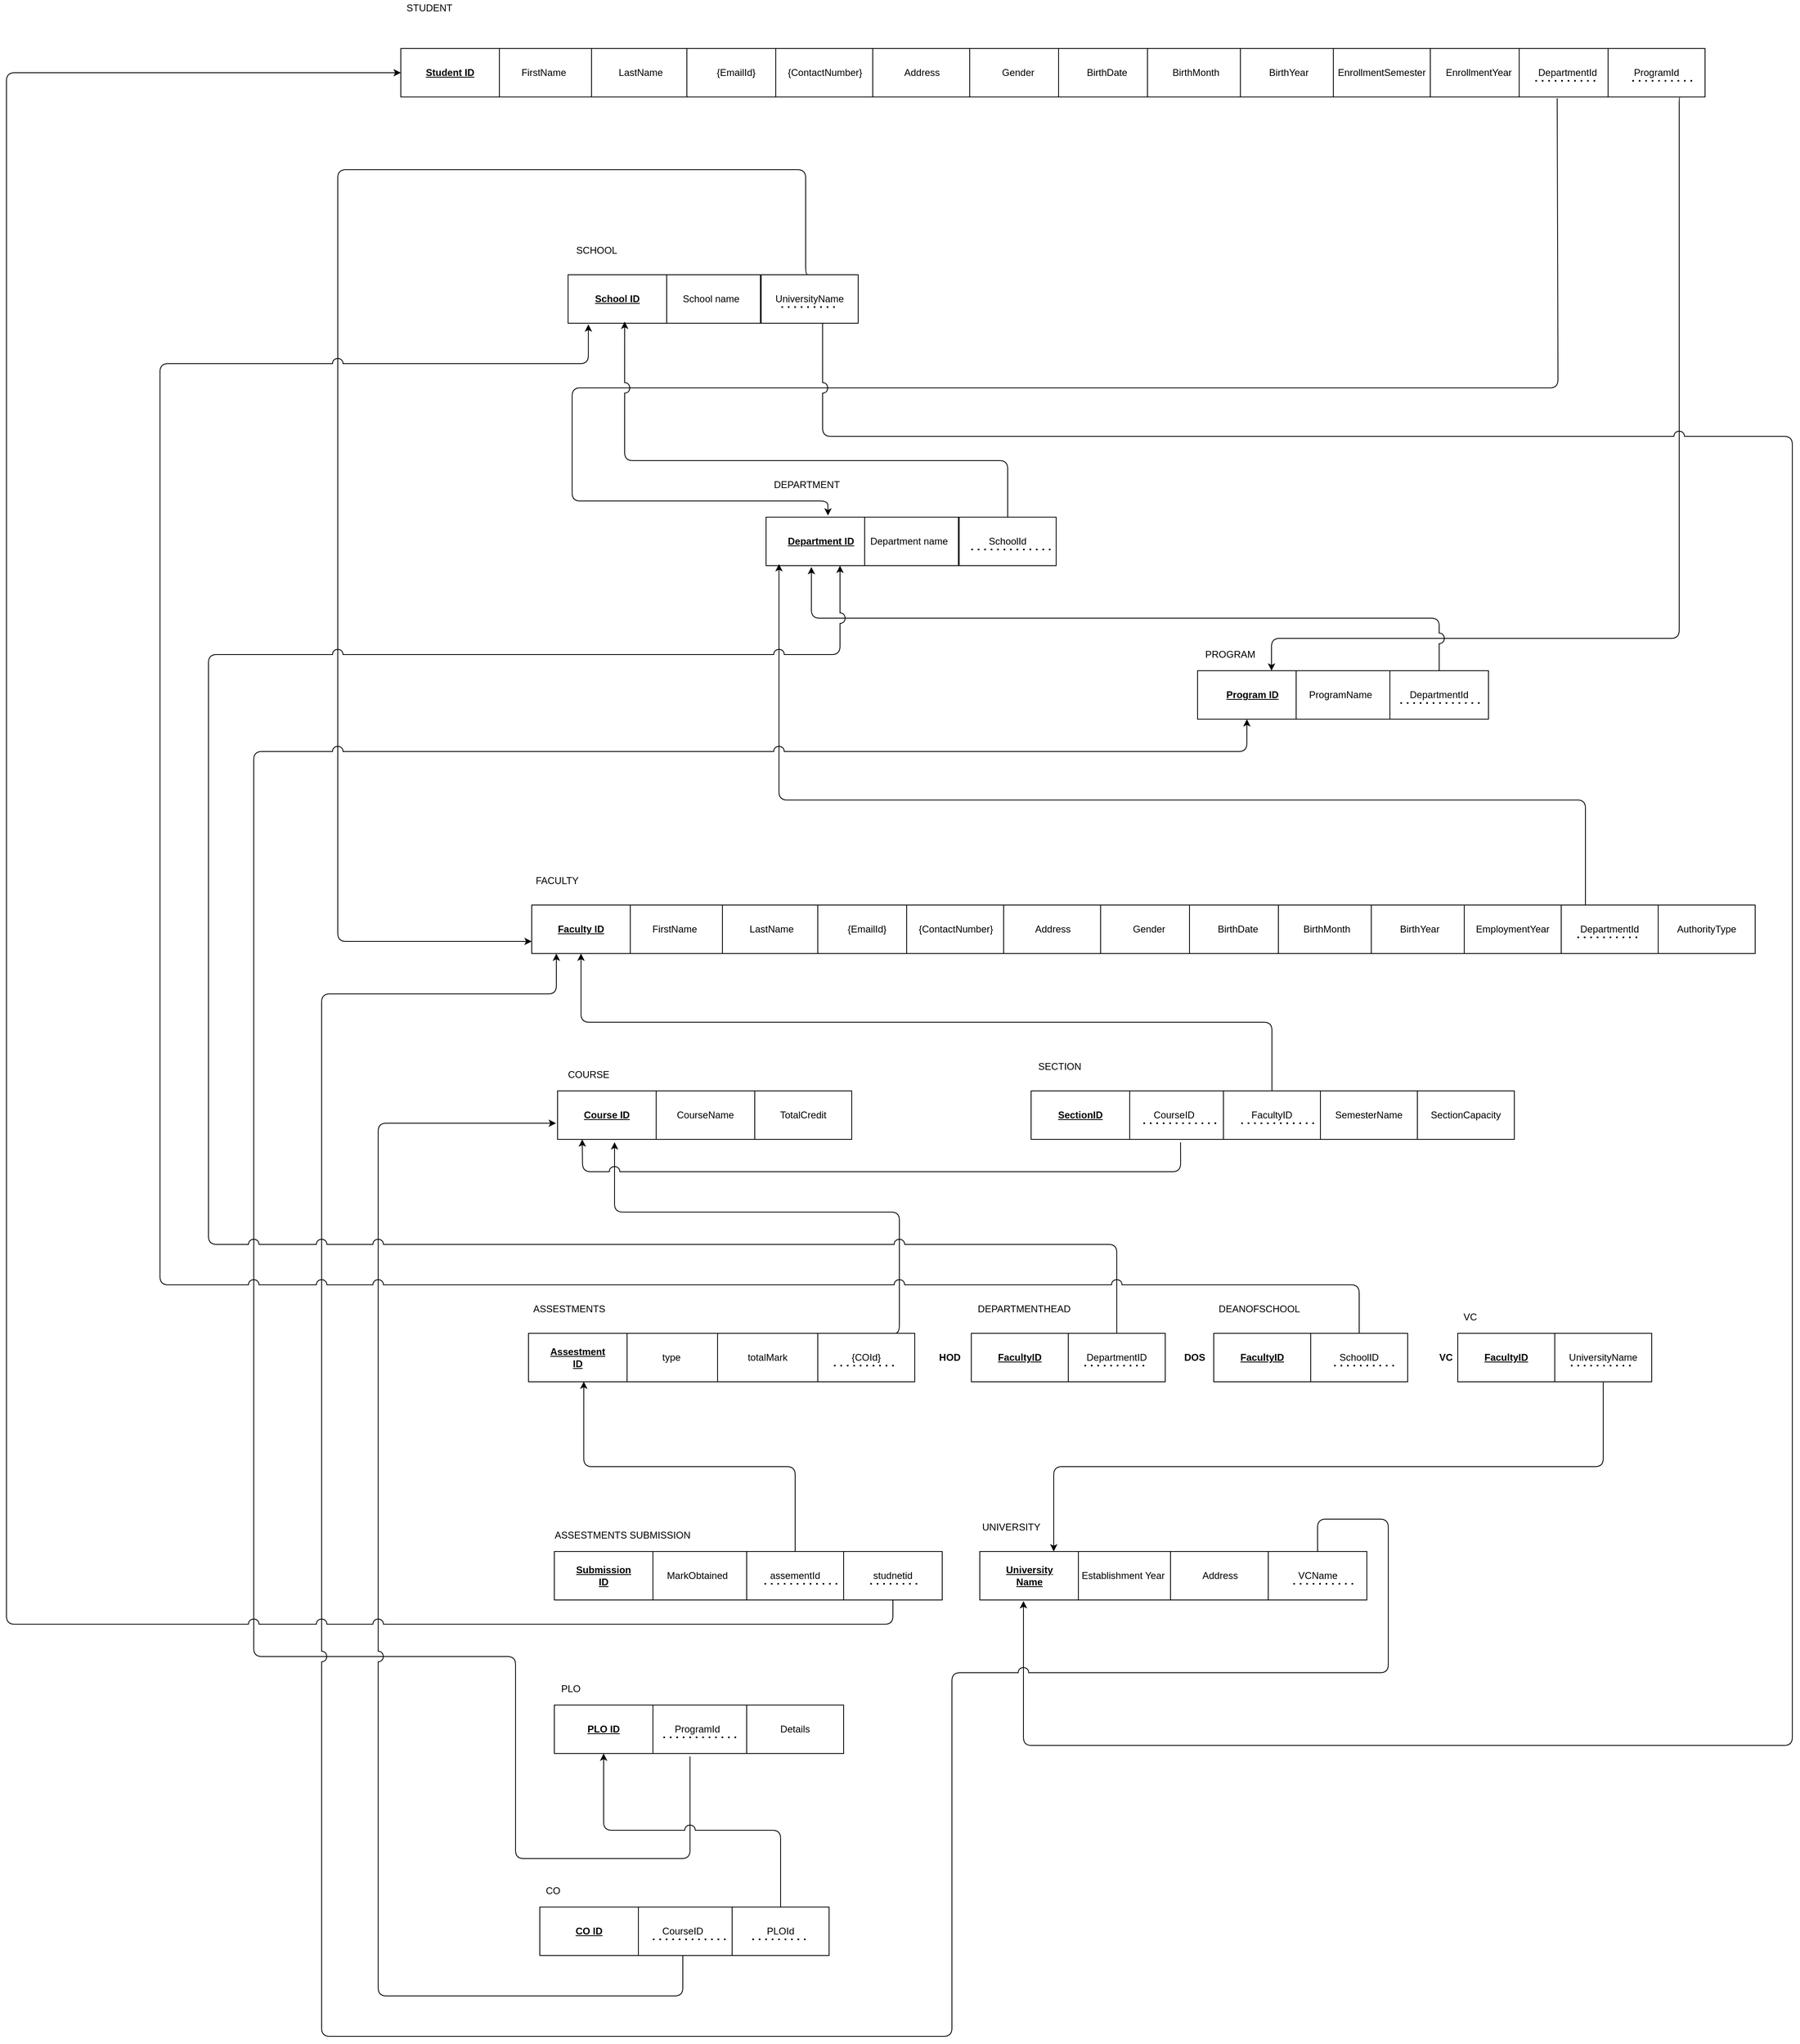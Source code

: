 <mxfile version="14.5.1" type="device"><diagram id="TLqkHAQ5XNs-BFpnqTvc" name="Page-1"><mxGraphModel dx="2881" dy="1231" grid="1" gridSize="10" guides="1" tooltips="1" connect="1" arrows="1" fold="1" page="1" pageScale="1" pageWidth="850" pageHeight="1100" math="0" shadow="0"><root><mxCell id="0"/><mxCell id="1" parent="0"/><mxCell id="iAF2rdNjsyLF4VbZeckE-56" value="" style="edgeStyle=orthogonalEdgeStyle;rounded=1;orthogonalLoop=1;jettySize=auto;html=1;" parent="1" edge="1"><mxGeometry relative="1" as="geometry"><mxPoint x="350" y="560" as="sourcePoint"/></mxGeometry></mxCell><mxCell id="iAF2rdNjsyLF4VbZeckE-72" value="STUDENT" style="text;html=1;align=center;verticalAlign=middle;resizable=0;points=[];autosize=1;strokeColor=none;" parent="1" vertex="1"><mxGeometry x="-82" y="290" width="70" height="20" as="geometry"/></mxCell><mxCell id="iAF2rdNjsyLF4VbZeckE-84" value="FirstName" style="rounded=0;whiteSpace=wrap;html=1;" parent="1" vertex="1"><mxGeometry x="34" y="350" width="122" height="60" as="geometry"/></mxCell><mxCell id="iAF2rdNjsyLF4VbZeckE-85" value="" style="rounded=0;whiteSpace=wrap;html=1;" parent="1" vertex="1"><mxGeometry x="-82" y="350" width="122" height="60" as="geometry"/></mxCell><mxCell id="iAF2rdNjsyLF4VbZeckE-86" value="LastName" style="rounded=0;whiteSpace=wrap;html=1;" parent="1" vertex="1"><mxGeometry x="154" y="350" width="122" height="60" as="geometry"/></mxCell><mxCell id="iAF2rdNjsyLF4VbZeckE-87" value="&lt;b&gt;&lt;u&gt;Student ID&lt;/u&gt;&lt;/b&gt;" style="text;html=1;strokeColor=none;fillColor=none;align=center;verticalAlign=middle;whiteSpace=wrap;rounded=0;" parent="1" vertex="1"><mxGeometry x="-56" y="370" width="70" height="20" as="geometry"/></mxCell><mxCell id="iAF2rdNjsyLF4VbZeckE-88" value="{EmailId}" style="whiteSpace=wrap;html=1;" parent="1" vertex="1"><mxGeometry x="272" y="350" width="122" height="60" as="geometry"/></mxCell><mxCell id="iAF2rdNjsyLF4VbZeckE-89" value="{ContactNumber}" style="whiteSpace=wrap;html=1;" parent="1" vertex="1"><mxGeometry x="382" y="350" width="122" height="60" as="geometry"/></mxCell><mxCell id="iAF2rdNjsyLF4VbZeckE-90" value="Address" style="whiteSpace=wrap;html=1;" parent="1" vertex="1"><mxGeometry x="502" y="350" width="122" height="60" as="geometry"/></mxCell><mxCell id="iAF2rdNjsyLF4VbZeckE-91" value="Gender" style="whiteSpace=wrap;html=1;" parent="1" vertex="1"><mxGeometry x="622" y="350" width="120" height="60" as="geometry"/></mxCell><mxCell id="iAF2rdNjsyLF4VbZeckE-92" value="BirthDate" style="whiteSpace=wrap;html=1;" parent="1" vertex="1"><mxGeometry x="732" y="350" width="120" height="60" as="geometry"/></mxCell><mxCell id="iAF2rdNjsyLF4VbZeckE-93" value="BirthMonth" style="whiteSpace=wrap;html=1;" parent="1" vertex="1"><mxGeometry x="842" y="350" width="120" height="60" as="geometry"/></mxCell><mxCell id="iAF2rdNjsyLF4VbZeckE-94" value="BirthYear" style="whiteSpace=wrap;html=1;" parent="1" vertex="1"><mxGeometry x="957" y="350" width="120" height="60" as="geometry"/></mxCell><mxCell id="iAF2rdNjsyLF4VbZeckE-95" value="EnrollmentSemester" style="whiteSpace=wrap;html=1;" parent="1" vertex="1"><mxGeometry x="1072" y="350" width="120" height="60" as="geometry"/></mxCell><mxCell id="iAF2rdNjsyLF4VbZeckE-96" value="" style="edgeStyle=orthogonalEdgeStyle;rounded=1;orthogonalLoop=1;jettySize=auto;html=1;" parent="1" source="iAF2rdNjsyLF4VbZeckE-97" edge="1"><mxGeometry relative="1" as="geometry"><mxPoint x="1532.0" y="380" as="targetPoint"/></mxGeometry></mxCell><mxCell id="iAF2rdNjsyLF4VbZeckE-97" value="EnrollmentYear" style="whiteSpace=wrap;html=1;" parent="1" vertex="1"><mxGeometry x="1192" y="350" width="120" height="60" as="geometry"/></mxCell><mxCell id="iAF2rdNjsyLF4VbZeckE-131" style="edgeStyle=orthogonalEdgeStyle;rounded=1;orthogonalLoop=1;jettySize=auto;html=1;entryX=0.628;entryY=-0.033;entryDx=0;entryDy=0;entryPerimeter=0;exitX=0.392;exitY=1.027;exitDx=0;exitDy=0;exitPerimeter=0;jumpStyle=arc;jumpSize=13;" parent="1" source="iAF2rdNjsyLF4VbZeckE-98" target="iAF2rdNjsyLF4VbZeckE-112" edge="1"><mxGeometry relative="1" as="geometry"><Array as="points"><mxPoint x="1350" y="412"/><mxPoint x="1350" y="770"/><mxPoint x="130" y="770"/><mxPoint x="130" y="910"/><mxPoint x="447" y="910"/></Array><mxPoint x="1350" y="460" as="sourcePoint"/></mxGeometry></mxCell><mxCell id="iAF2rdNjsyLF4VbZeckE-98" value="DepartmentId" style="whiteSpace=wrap;html=1;" parent="1" vertex="1"><mxGeometry x="1302" y="350" width="120" height="60" as="geometry"/></mxCell><mxCell id="iAF2rdNjsyLF4VbZeckE-99" value="" style="endArrow=none;dashed=1;html=1;dashPattern=1 3;strokeWidth=2;" parent="1" edge="1"><mxGeometry width="50" height="50" relative="1" as="geometry"><mxPoint x="1322" y="390" as="sourcePoint"/><mxPoint x="1402" y="390" as="targetPoint"/><Array as="points"><mxPoint x="1392" y="390"/></Array></mxGeometry></mxCell><mxCell id="iAF2rdNjsyLF4VbZeckE-132" style="edgeStyle=orthogonalEdgeStyle;rounded=1;orthogonalLoop=1;jettySize=auto;html=1;exitX=0.75;exitY=1;exitDx=0;exitDy=0;entryX=0.75;entryY=0;entryDx=0;entryDy=0;jumpStyle=arc;jumpSize=13;" parent="1" source="iAF2rdNjsyLF4VbZeckE-100" target="iAF2rdNjsyLF4VbZeckE-123" edge="1"><mxGeometry relative="1" as="geometry"><mxPoint x="650" y="1140" as="targetPoint"/><Array as="points"><mxPoint x="1500" y="410"/><mxPoint x="1500" y="1080"/><mxPoint x="996" y="1080"/></Array></mxGeometry></mxCell><mxCell id="iAF2rdNjsyLF4VbZeckE-100" value="ProgramId" style="whiteSpace=wrap;html=1;" parent="1" vertex="1"><mxGeometry x="1412" y="350" width="120" height="60" as="geometry"/></mxCell><mxCell id="iAF2rdNjsyLF4VbZeckE-101" value="" style="endArrow=none;dashed=1;html=1;dashPattern=1 3;strokeWidth=2;" parent="1" edge="1"><mxGeometry width="50" height="50" relative="1" as="geometry"><mxPoint x="1442" y="390" as="sourcePoint"/><mxPoint x="1522" y="390" as="targetPoint"/></mxGeometry></mxCell><mxCell id="iAF2rdNjsyLF4VbZeckE-103" value="SCHOOL" style="text;html=1;align=center;verticalAlign=middle;resizable=0;points=[];autosize=1;strokeColor=none;" parent="1" vertex="1"><mxGeometry x="125" y="590" width="70" height="20" as="geometry"/></mxCell><mxCell id="iAF2rdNjsyLF4VbZeckE-104" value="School name" style="rounded=0;whiteSpace=wrap;html=1;" parent="1" vertex="1"><mxGeometry x="241" y="630" width="122" height="60" as="geometry"/></mxCell><mxCell id="iAF2rdNjsyLF4VbZeckE-105" value="" style="rounded=0;whiteSpace=wrap;html=1;" parent="1" vertex="1"><mxGeometry x="125" y="630" width="122" height="60" as="geometry"/></mxCell><mxCell id="iAF2rdNjsyLF4VbZeckE-106" value="&lt;u&gt;&lt;b&gt;School ID&lt;br&gt;&lt;/b&gt;&lt;/u&gt;" style="text;html=1;strokeColor=none;fillColor=none;align=center;verticalAlign=middle;whiteSpace=wrap;rounded=0;" parent="1" vertex="1"><mxGeometry x="151" y="650" width="70" height="20" as="geometry"/></mxCell><mxCell id="iAF2rdNjsyLF4VbZeckE-154" style="edgeStyle=orthogonalEdgeStyle;rounded=1;jumpStyle=arc;jumpSize=13;orthogonalLoop=1;jettySize=auto;html=1;exitX=0.5;exitY=0;exitDx=0;exitDy=0;entryX=0;entryY=0.75;entryDx=0;entryDy=0;" parent="1" source="iAF2rdNjsyLF4VbZeckE-108" target="iAF2rdNjsyLF4VbZeckE-135" edge="1"><mxGeometry relative="1" as="geometry"><mxPoint x="-170" y="1460" as="targetPoint"/><Array as="points"><mxPoint x="419" y="630"/><mxPoint x="419" y="500"/><mxPoint x="-160" y="500"/><mxPoint x="-160" y="1455"/></Array><mxPoint x="419" y="810" as="sourcePoint"/></mxGeometry></mxCell><mxCell id="iAF2rdNjsyLF4VbZeckE-242" style="edgeStyle=orthogonalEdgeStyle;rounded=1;jumpStyle=arc;jumpSize=13;orthogonalLoop=1;jettySize=auto;html=1;exitX=0.633;exitY=1;exitDx=0;exitDy=0;entryX=0.443;entryY=1.023;entryDx=0;entryDy=0;exitPerimeter=0;entryPerimeter=0;" parent="1" source="iAF2rdNjsyLF4VbZeckE-108" target="iAF2rdNjsyLF4VbZeckE-230" edge="1"><mxGeometry relative="1" as="geometry"><mxPoint x="1650" y="3750" as="targetPoint"/><Array as="points"><mxPoint x="440" y="830"/><mxPoint x="1640" y="830"/><mxPoint x="1640" y="2450"/><mxPoint x="689" y="2450"/></Array></mxGeometry></mxCell><mxCell id="iAF2rdNjsyLF4VbZeckE-108" value="UniversityName" style="whiteSpace=wrap;html=1;" parent="1" vertex="1"><mxGeometry x="364" y="630" width="120" height="60" as="geometry"/></mxCell><mxCell id="iAF2rdNjsyLF4VbZeckE-111" value="Department name" style="rounded=0;whiteSpace=wrap;html=1;" parent="1" vertex="1"><mxGeometry x="486" y="930" width="122" height="60" as="geometry"/></mxCell><mxCell id="iAF2rdNjsyLF4VbZeckE-112" value="" style="rounded=0;whiteSpace=wrap;html=1;" parent="1" vertex="1"><mxGeometry x="370" y="930" width="122" height="60" as="geometry"/></mxCell><mxCell id="iAF2rdNjsyLF4VbZeckE-113" value="&lt;u&gt;&lt;b&gt;Department ID&lt;br&gt;&lt;/b&gt;&lt;/u&gt;" style="text;html=1;strokeColor=none;fillColor=none;align=center;verticalAlign=middle;whiteSpace=wrap;rounded=0;" parent="1" vertex="1"><mxGeometry x="396" y="950" width="84" height="20" as="geometry"/></mxCell><mxCell id="iAF2rdNjsyLF4VbZeckE-121" style="edgeStyle=orthogonalEdgeStyle;rounded=1;orthogonalLoop=1;jettySize=auto;html=1;exitX=0.5;exitY=0;exitDx=0;exitDy=0;entryX=0.574;entryY=0.967;entryDx=0;entryDy=0;entryPerimeter=0;jumpStyle=arc;jumpSize=13;" parent="1" source="iAF2rdNjsyLF4VbZeckE-115" target="iAF2rdNjsyLF4VbZeckE-105" edge="1"><mxGeometry relative="1" as="geometry"><Array as="points"><mxPoint x="669" y="860"/><mxPoint x="195" y="860"/></Array></mxGeometry></mxCell><mxCell id="iAF2rdNjsyLF4VbZeckE-115" value="SchoolId" style="whiteSpace=wrap;html=1;" parent="1" vertex="1"><mxGeometry x="609" y="930" width="120" height="60" as="geometry"/></mxCell><mxCell id="iAF2rdNjsyLF4VbZeckE-117" value="" style="endArrow=none;dashed=1;html=1;dashPattern=1 3;strokeWidth=2;" parent="1" edge="1"><mxGeometry width="50" height="50" relative="1" as="geometry"><mxPoint x="624" y="970" as="sourcePoint"/><mxPoint x="724" y="970" as="targetPoint"/><Array as="points"><mxPoint x="674" y="970"/></Array></mxGeometry></mxCell><mxCell id="iAF2rdNjsyLF4VbZeckE-118" value="DEPARTMENT" style="text;html=1;align=center;verticalAlign=middle;resizable=0;points=[];autosize=1;strokeColor=none;" parent="1" vertex="1"><mxGeometry x="370" y="880" width="100" height="20" as="geometry"/></mxCell><mxCell id="iAF2rdNjsyLF4VbZeckE-122" value="ProgramName" style="rounded=0;whiteSpace=wrap;html=1;" parent="1" vertex="1"><mxGeometry x="1020" y="1120" width="122" height="60" as="geometry"/></mxCell><mxCell id="iAF2rdNjsyLF4VbZeckE-123" value="" style="rounded=0;whiteSpace=wrap;html=1;" parent="1" vertex="1"><mxGeometry x="904" y="1120" width="122" height="60" as="geometry"/></mxCell><mxCell id="iAF2rdNjsyLF4VbZeckE-124" value="&lt;u&gt;&lt;b&gt;Program ID&lt;br&gt;&lt;/b&gt;&lt;/u&gt;" style="text;html=1;strokeColor=none;fillColor=none;align=center;verticalAlign=middle;whiteSpace=wrap;rounded=0;" parent="1" vertex="1"><mxGeometry x="930" y="1140" width="84" height="20" as="geometry"/></mxCell><mxCell id="iAF2rdNjsyLF4VbZeckE-130" style="edgeStyle=orthogonalEdgeStyle;rounded=1;orthogonalLoop=1;jettySize=auto;html=1;exitX=0.5;exitY=0;exitDx=0;exitDy=0;entryX=0.46;entryY=1.028;entryDx=0;entryDy=0;entryPerimeter=0;jumpStyle=arc;jumpSize=13;" parent="1" source="iAF2rdNjsyLF4VbZeckE-125" target="iAF2rdNjsyLF4VbZeckE-112" edge="1"><mxGeometry relative="1" as="geometry"/></mxCell><mxCell id="iAF2rdNjsyLF4VbZeckE-125" value="DepartmentId" style="whiteSpace=wrap;html=1;" parent="1" vertex="1"><mxGeometry x="1142" y="1120" width="122" height="60" as="geometry"/></mxCell><mxCell id="iAF2rdNjsyLF4VbZeckE-126" value="" style="endArrow=none;dashed=1;html=1;dashPattern=1 3;strokeWidth=2;" parent="1" edge="1"><mxGeometry width="50" height="50" relative="1" as="geometry"><mxPoint x="1155" y="1160" as="sourcePoint"/><mxPoint x="1255" y="1160" as="targetPoint"/></mxGeometry></mxCell><mxCell id="iAF2rdNjsyLF4VbZeckE-127" value="PROGRAM" style="text;html=1;align=center;verticalAlign=middle;resizable=0;points=[];autosize=1;strokeColor=none;" parent="1" vertex="1"><mxGeometry x="904" y="1090" width="80" height="20" as="geometry"/></mxCell><mxCell id="iAF2rdNjsyLF4VbZeckE-133" value="FACULTY" style="text;html=1;align=center;verticalAlign=middle;resizable=0;points=[];autosize=1;strokeColor=none;" parent="1" vertex="1"><mxGeometry x="76" y="1370" width="70" height="20" as="geometry"/></mxCell><mxCell id="iAF2rdNjsyLF4VbZeckE-134" value="FirstName" style="rounded=0;whiteSpace=wrap;html=1;" parent="1" vertex="1"><mxGeometry x="196" y="1410" width="122" height="60" as="geometry"/></mxCell><mxCell id="iAF2rdNjsyLF4VbZeckE-135" value="" style="rounded=0;whiteSpace=wrap;html=1;" parent="1" vertex="1"><mxGeometry x="80" y="1410" width="122" height="60" as="geometry"/></mxCell><mxCell id="iAF2rdNjsyLF4VbZeckE-136" value="LastName" style="rounded=0;whiteSpace=wrap;html=1;" parent="1" vertex="1"><mxGeometry x="316" y="1410" width="122" height="60" as="geometry"/></mxCell><mxCell id="iAF2rdNjsyLF4VbZeckE-137" value="&lt;b&gt;&lt;u&gt;Faculty ID&lt;/u&gt;&lt;/b&gt;" style="text;html=1;strokeColor=none;fillColor=none;align=center;verticalAlign=middle;whiteSpace=wrap;rounded=0;" parent="1" vertex="1"><mxGeometry x="106" y="1430" width="70" height="20" as="geometry"/></mxCell><mxCell id="iAF2rdNjsyLF4VbZeckE-138" value="{EmailId}" style="whiteSpace=wrap;html=1;" parent="1" vertex="1"><mxGeometry x="434" y="1410" width="122" height="60" as="geometry"/></mxCell><mxCell id="iAF2rdNjsyLF4VbZeckE-139" value="{ContactNumber}" style="whiteSpace=wrap;html=1;" parent="1" vertex="1"><mxGeometry x="544" y="1410" width="122" height="60" as="geometry"/></mxCell><mxCell id="iAF2rdNjsyLF4VbZeckE-140" value="Address" style="whiteSpace=wrap;html=1;" parent="1" vertex="1"><mxGeometry x="664" y="1410" width="122" height="60" as="geometry"/></mxCell><mxCell id="iAF2rdNjsyLF4VbZeckE-141" value="Gender" style="whiteSpace=wrap;html=1;" parent="1" vertex="1"><mxGeometry x="784" y="1410" width="120" height="60" as="geometry"/></mxCell><mxCell id="iAF2rdNjsyLF4VbZeckE-142" value="BirthDate" style="whiteSpace=wrap;html=1;" parent="1" vertex="1"><mxGeometry x="894" y="1410" width="120" height="60" as="geometry"/></mxCell><mxCell id="iAF2rdNjsyLF4VbZeckE-143" value="BirthMonth" style="whiteSpace=wrap;html=1;" parent="1" vertex="1"><mxGeometry x="1004" y="1410" width="120" height="60" as="geometry"/></mxCell><mxCell id="iAF2rdNjsyLF4VbZeckE-144" value="BirthYear" style="whiteSpace=wrap;html=1;" parent="1" vertex="1"><mxGeometry x="1119" y="1410" width="120" height="60" as="geometry"/></mxCell><mxCell id="iAF2rdNjsyLF4VbZeckE-145" value="EmploymentYear" style="whiteSpace=wrap;html=1;" parent="1" vertex="1"><mxGeometry x="1234" y="1410" width="120" height="60" as="geometry"/></mxCell><mxCell id="iAF2rdNjsyLF4VbZeckE-152" style="edgeStyle=orthogonalEdgeStyle;rounded=1;jumpStyle=arc;jumpSize=13;orthogonalLoop=1;jettySize=auto;html=1;exitX=0.25;exitY=0;exitDx=0;exitDy=0;entryX=0.131;entryY=0.967;entryDx=0;entryDy=0;entryPerimeter=0;" parent="1" source="iAF2rdNjsyLF4VbZeckE-148" target="iAF2rdNjsyLF4VbZeckE-112" edge="1"><mxGeometry relative="1" as="geometry"><mxPoint x="-30" y="1150" as="targetPoint"/><Array as="points"><mxPoint x="1384" y="1280"/><mxPoint x="386" y="1280"/></Array></mxGeometry></mxCell><mxCell id="iAF2rdNjsyLF4VbZeckE-148" value="DepartmentId" style="whiteSpace=wrap;html=1;" parent="1" vertex="1"><mxGeometry x="1354" y="1410" width="120" height="60" as="geometry"/></mxCell><mxCell id="iAF2rdNjsyLF4VbZeckE-151" value="" style="endArrow=none;dashed=1;html=1;dashPattern=1 3;strokeWidth=2;" parent="1" edge="1"><mxGeometry width="50" height="50" relative="1" as="geometry"><mxPoint x="1374" y="1450" as="sourcePoint"/><mxPoint x="1454" y="1450" as="targetPoint"/></mxGeometry></mxCell><mxCell id="iAF2rdNjsyLF4VbZeckE-155" value="COURSE" style="text;html=1;align=center;verticalAlign=middle;resizable=0;points=[];autosize=1;strokeColor=none;" parent="1" vertex="1"><mxGeometry x="115" y="1610" width="70" height="20" as="geometry"/></mxCell><mxCell id="iAF2rdNjsyLF4VbZeckE-157" value="" style="rounded=0;whiteSpace=wrap;html=1;" parent="1" vertex="1"><mxGeometry x="112" y="1640" width="122" height="60" as="geometry"/></mxCell><mxCell id="iAF2rdNjsyLF4VbZeckE-159" value="&lt;b&gt;&lt;u&gt;Course ID&lt;br&gt;&lt;/u&gt;&lt;/b&gt;" style="text;html=1;strokeColor=none;fillColor=none;align=center;verticalAlign=middle;whiteSpace=wrap;rounded=0;" parent="1" vertex="1"><mxGeometry x="138" y="1660" width="70" height="20" as="geometry"/></mxCell><mxCell id="iAF2rdNjsyLF4VbZeckE-160" value="CourseName" style="whiteSpace=wrap;html=1;" parent="1" vertex="1"><mxGeometry x="234" y="1640" width="122" height="60" as="geometry"/></mxCell><mxCell id="iAF2rdNjsyLF4VbZeckE-162" value="TotalCredit" style="whiteSpace=wrap;html=1;" parent="1" vertex="1"><mxGeometry x="356" y="1640" width="120" height="60" as="geometry"/></mxCell><mxCell id="iAF2rdNjsyLF4VbZeckE-174" value="ASSESTMENTS" style="text;html=1;align=center;verticalAlign=middle;resizable=0;points=[];autosize=1;strokeColor=none;" parent="1" vertex="1"><mxGeometry x="76" y="1900" width="100" height="20" as="geometry"/></mxCell><mxCell id="iAF2rdNjsyLF4VbZeckE-176" value="type" style="rounded=0;whiteSpace=wrap;html=1;" parent="1" vertex="1"><mxGeometry x="192" y="1940" width="122" height="60" as="geometry"/></mxCell><mxCell id="iAF2rdNjsyLF4VbZeckE-177" value="" style="rounded=0;whiteSpace=wrap;html=1;" parent="1" vertex="1"><mxGeometry x="76" y="1940" width="122" height="60" as="geometry"/></mxCell><mxCell id="iAF2rdNjsyLF4VbZeckE-178" value="totalMark" style="rounded=0;whiteSpace=wrap;html=1;" parent="1" vertex="1"><mxGeometry x="310" y="1940" width="124" height="60" as="geometry"/></mxCell><mxCell id="iAF2rdNjsyLF4VbZeckE-179" value="&lt;b&gt;&lt;u&gt;Assestment ID&lt;/u&gt;&lt;/b&gt;" style="text;html=1;strokeColor=none;fillColor=none;align=center;verticalAlign=middle;whiteSpace=wrap;rounded=0;" parent="1" vertex="1"><mxGeometry x="102" y="1960" width="70" height="20" as="geometry"/></mxCell><mxCell id="iAF2rdNjsyLF4VbZeckE-185" style="edgeStyle=orthogonalEdgeStyle;rounded=1;jumpStyle=arc;jumpSize=13;orthogonalLoop=1;jettySize=auto;html=1;exitX=0.75;exitY=0;exitDx=0;exitDy=0;entryX=0.578;entryY=1.059;entryDx=0;entryDy=0;entryPerimeter=0;" parent="1" source="iAF2rdNjsyLF4VbZeckE-181" target="iAF2rdNjsyLF4VbZeckE-157" edge="1"><mxGeometry relative="1" as="geometry"><mxPoint x="535.412" y="1770" as="targetPoint"/><Array as="points"><mxPoint x="535" y="1940"/><mxPoint x="535" y="1790"/><mxPoint x="183" y="1790"/></Array><mxPoint x="535" y="2180" as="sourcePoint"/></mxGeometry></mxCell><mxCell id="iAF2rdNjsyLF4VbZeckE-181" value="{COId}" style="whiteSpace=wrap;html=1;" parent="1" vertex="1"><mxGeometry x="434" y="1940" width="120" height="60" as="geometry"/></mxCell><mxCell id="iAF2rdNjsyLF4VbZeckE-182" value="" style="endArrow=none;dashed=1;html=1;dashPattern=1 3;strokeWidth=2;" parent="1" edge="1"><mxGeometry width="50" height="50" relative="1" as="geometry"><mxPoint x="454" y="1980" as="sourcePoint"/><mxPoint x="534" y="1980" as="targetPoint"/></mxGeometry></mxCell><mxCell id="iAF2rdNjsyLF4VbZeckE-186" value="ASSESTMENTS SUBMISSION" style="text;html=1;align=center;verticalAlign=middle;resizable=0;points=[];autosize=1;strokeColor=none;" parent="1" vertex="1"><mxGeometry x="102" y="2180" width="180" height="20" as="geometry"/></mxCell><mxCell id="iAF2rdNjsyLF4VbZeckE-187" value="MarkObtained" style="rounded=0;whiteSpace=wrap;html=1;" parent="1" vertex="1"><mxGeometry x="224" y="2210" width="122" height="60" as="geometry"/></mxCell><mxCell id="iAF2rdNjsyLF4VbZeckE-188" value="" style="rounded=0;whiteSpace=wrap;html=1;" parent="1" vertex="1"><mxGeometry x="108" y="2210" width="122" height="60" as="geometry"/></mxCell><mxCell id="iAF2rdNjsyLF4VbZeckE-189" value="&lt;b&gt;&lt;u&gt;Submission ID&lt;/u&gt;&lt;/b&gt;" style="text;html=1;strokeColor=none;fillColor=none;align=center;verticalAlign=middle;whiteSpace=wrap;rounded=0;" parent="1" vertex="1"><mxGeometry x="134" y="2230" width="70" height="20" as="geometry"/></mxCell><mxCell id="iAF2rdNjsyLF4VbZeckE-193" style="edgeStyle=orthogonalEdgeStyle;rounded=1;jumpStyle=arc;jumpSize=13;orthogonalLoop=1;jettySize=auto;html=1;exitX=0.5;exitY=0;exitDx=0;exitDy=0;entryX=0.561;entryY=0.995;entryDx=0;entryDy=0;entryPerimeter=0;" parent="1" source="iAF2rdNjsyLF4VbZeckE-191" target="iAF2rdNjsyLF4VbZeckE-177" edge="1"><mxGeometry relative="1" as="geometry"/></mxCell><mxCell id="iAF2rdNjsyLF4VbZeckE-191" value="assementId" style="whiteSpace=wrap;html=1;" parent="1" vertex="1"><mxGeometry x="346" y="2210" width="120" height="60" as="geometry"/></mxCell><mxCell id="iAF2rdNjsyLF4VbZeckE-192" value="" style="endArrow=none;dashed=1;html=1;dashPattern=1 3;strokeWidth=2;" parent="1" edge="1"><mxGeometry width="50" height="50" relative="1" as="geometry"><mxPoint x="368" y="2250" as="sourcePoint"/><mxPoint x="458" y="2250" as="targetPoint"/></mxGeometry></mxCell><mxCell id="iAF2rdNjsyLF4VbZeckE-194" value="PLO" style="text;html=1;align=center;verticalAlign=middle;resizable=0;points=[];autosize=1;strokeColor=none;" parent="1" vertex="1"><mxGeometry x="108" y="2370" width="40" height="20" as="geometry"/></mxCell><mxCell id="iAF2rdNjsyLF4VbZeckE-201" style="edgeStyle=orthogonalEdgeStyle;rounded=1;jumpStyle=arc;jumpSize=13;orthogonalLoop=1;jettySize=auto;html=1;exitX=0.425;exitY=1.06;exitDx=0;exitDy=0;entryX=0.5;entryY=1;entryDx=0;entryDy=0;exitPerimeter=0;" parent="1" source="iAF2rdNjsyLF4VbZeckE-196" target="iAF2rdNjsyLF4VbZeckE-123" edge="1"><mxGeometry relative="1" as="geometry"><mxPoint x="-264" y="1990" as="targetPoint"/><Array as="points"><mxPoint x="276" y="2590"/><mxPoint x="60" y="2590"/><mxPoint x="60" y="2340"/><mxPoint x="-264" y="2340"/><mxPoint x="-264" y="1220"/><mxPoint x="965" y="1220"/></Array></mxGeometry></mxCell><mxCell id="iAF2rdNjsyLF4VbZeckE-196" value="ProgramId" style="rounded=0;whiteSpace=wrap;html=1;" parent="1" vertex="1"><mxGeometry x="224" y="2400" width="122" height="60" as="geometry"/></mxCell><mxCell id="iAF2rdNjsyLF4VbZeckE-197" value="" style="rounded=0;whiteSpace=wrap;html=1;" parent="1" vertex="1"><mxGeometry x="108" y="2400" width="122" height="60" as="geometry"/></mxCell><mxCell id="iAF2rdNjsyLF4VbZeckE-198" value="&lt;b&gt;&lt;u&gt;PLO ID&lt;/u&gt;&lt;/b&gt;" style="text;html=1;strokeColor=none;fillColor=none;align=center;verticalAlign=middle;whiteSpace=wrap;rounded=0;" parent="1" vertex="1"><mxGeometry x="134" y="2420" width="70" height="20" as="geometry"/></mxCell><mxCell id="iAF2rdNjsyLF4VbZeckE-199" value="Details" style="whiteSpace=wrap;html=1;" parent="1" vertex="1"><mxGeometry x="346" y="2400" width="120" height="60" as="geometry"/></mxCell><mxCell id="iAF2rdNjsyLF4VbZeckE-200" value="" style="endArrow=none;dashed=1;html=1;dashPattern=1 3;strokeWidth=2;" parent="1" edge="1"><mxGeometry width="50" height="50" relative="1" as="geometry"><mxPoint x="243" y="2440" as="sourcePoint"/><mxPoint x="333" y="2440" as="targetPoint"/></mxGeometry></mxCell><mxCell id="iAF2rdNjsyLF4VbZeckE-213" style="edgeStyle=orthogonalEdgeStyle;rounded=1;jumpStyle=arc;jumpSize=13;orthogonalLoop=1;jettySize=auto;html=1;exitX=0.5;exitY=1;exitDx=0;exitDy=0;" parent="1" source="iAF2rdNjsyLF4VbZeckE-203" edge="1"><mxGeometry relative="1" as="geometry"><mxPoint x="110" y="1680" as="targetPoint"/><Array as="points"><mxPoint x="267" y="2760"/><mxPoint x="-110" y="2760"/><mxPoint x="-110" y="1680"/></Array></mxGeometry></mxCell><mxCell id="iAF2rdNjsyLF4VbZeckE-203" value="CourseID" style="rounded=0;whiteSpace=wrap;html=1;" parent="1" vertex="1"><mxGeometry x="206" y="2650" width="122" height="60" as="geometry"/></mxCell><mxCell id="iAF2rdNjsyLF4VbZeckE-204" value="" style="rounded=0;whiteSpace=wrap;html=1;" parent="1" vertex="1"><mxGeometry x="90" y="2650" width="122" height="60" as="geometry"/></mxCell><mxCell id="iAF2rdNjsyLF4VbZeckE-205" value="&lt;b&gt;&lt;u&gt;CO ID&lt;/u&gt;&lt;/b&gt;" style="text;html=1;strokeColor=none;fillColor=none;align=center;verticalAlign=middle;whiteSpace=wrap;rounded=0;" parent="1" vertex="1"><mxGeometry x="116" y="2670" width="70" height="20" as="geometry"/></mxCell><mxCell id="iAF2rdNjsyLF4VbZeckE-214" style="edgeStyle=orthogonalEdgeStyle;rounded=1;jumpStyle=arc;jumpSize=13;orthogonalLoop=1;jettySize=auto;html=1;exitX=0.5;exitY=0;exitDx=0;exitDy=0;entryX=0.5;entryY=1;entryDx=0;entryDy=0;" parent="1" source="iAF2rdNjsyLF4VbZeckE-206" target="iAF2rdNjsyLF4VbZeckE-197" edge="1"><mxGeometry relative="1" as="geometry"/></mxCell><mxCell id="iAF2rdNjsyLF4VbZeckE-206" value="PLOId" style="whiteSpace=wrap;html=1;" parent="1" vertex="1"><mxGeometry x="328" y="2650" width="120" height="60" as="geometry"/></mxCell><mxCell id="iAF2rdNjsyLF4VbZeckE-207" value="" style="endArrow=none;dashed=1;html=1;dashPattern=1 3;strokeWidth=2;" parent="1" edge="1"><mxGeometry width="50" height="50" relative="1" as="geometry"><mxPoint x="230" y="2690.0" as="sourcePoint"/><mxPoint x="320" y="2690.0" as="targetPoint"/></mxGeometry></mxCell><mxCell id="iAF2rdNjsyLF4VbZeckE-208" value="CO" style="text;html=1;align=center;verticalAlign=middle;resizable=0;points=[];autosize=1;strokeColor=none;" parent="1" vertex="1"><mxGeometry x="91" y="2620" width="30" height="20" as="geometry"/></mxCell><mxCell id="iAF2rdNjsyLF4VbZeckE-212" value="" style="endArrow=none;dashed=1;html=1;dashPattern=1 3;strokeWidth=2;" parent="1" edge="1"><mxGeometry width="50" height="50" relative="1" as="geometry"><mxPoint x="353" y="2690" as="sourcePoint"/><mxPoint x="423" y="2690" as="targetPoint"/><Array as="points"><mxPoint x="393" y="2690"/></Array></mxGeometry></mxCell><mxCell id="iAF2rdNjsyLF4VbZeckE-228" value="UNIVERSITY" style="text;html=1;align=center;verticalAlign=middle;resizable=0;points=[];autosize=1;strokeColor=none;" parent="1" vertex="1"><mxGeometry x="628" y="2170" width="90" height="20" as="geometry"/></mxCell><mxCell id="iAF2rdNjsyLF4VbZeckE-229" value="Establishment Year" style="rounded=0;whiteSpace=wrap;html=1;" parent="1" vertex="1"><mxGeometry x="750.5" y="2210" width="122" height="60" as="geometry"/></mxCell><mxCell id="iAF2rdNjsyLF4VbZeckE-230" value="" style="rounded=0;whiteSpace=wrap;html=1;" parent="1" vertex="1"><mxGeometry x="634.5" y="2210" width="122" height="60" as="geometry"/></mxCell><mxCell id="iAF2rdNjsyLF4VbZeckE-231" value="Address" style="rounded=0;whiteSpace=wrap;html=1;" parent="1" vertex="1"><mxGeometry x="870.5" y="2210" width="122" height="60" as="geometry"/></mxCell><mxCell id="iAF2rdNjsyLF4VbZeckE-232" value="&lt;b&gt;&lt;u&gt;University Name&lt;/u&gt;&lt;/b&gt;" style="text;html=1;strokeColor=none;fillColor=none;align=center;verticalAlign=middle;whiteSpace=wrap;rounded=0;" parent="1" vertex="1"><mxGeometry x="660.5" y="2230" width="70" height="20" as="geometry"/></mxCell><mxCell id="iAF2rdNjsyLF4VbZeckE-241" style="edgeStyle=orthogonalEdgeStyle;rounded=1;jumpStyle=arc;jumpSize=13;orthogonalLoop=1;jettySize=auto;html=1;entryX=0.25;entryY=1;entryDx=0;entryDy=0;exitX=0.5;exitY=0;exitDx=0;exitDy=0;" parent="1" source="iAF2rdNjsyLF4VbZeckE-234" target="iAF2rdNjsyLF4VbZeckE-135" edge="1"><mxGeometry relative="1" as="geometry"><mxPoint x="-150" y="1400" as="targetPoint"/><Array as="points"><mxPoint x="1053" y="2170"/><mxPoint x="1140" y="2170"/><mxPoint x="1140" y="2360"/><mxPoint x="600" y="2360"/><mxPoint x="600" y="2810"/><mxPoint x="-180" y="2810"/><mxPoint x="-180" y="1520"/><mxPoint x="111" y="1520"/></Array><mxPoint x="1420" y="2560" as="sourcePoint"/></mxGeometry></mxCell><mxCell id="iAF2rdNjsyLF4VbZeckE-234" value="VCName" style="whiteSpace=wrap;html=1;" parent="1" vertex="1"><mxGeometry x="991.5" y="2210" width="122" height="60" as="geometry"/></mxCell><mxCell id="iAF2rdNjsyLF4VbZeckE-239" value="" style="endArrow=none;dashed=1;html=1;dashPattern=1 3;strokeWidth=2;" parent="1" edge="1"><mxGeometry width="50" height="50" relative="1" as="geometry"><mxPoint x="1022.5" y="2250" as="sourcePoint"/><mxPoint x="1102.5" y="2250" as="targetPoint"/></mxGeometry></mxCell><mxCell id="VSVc-goV0LE4fA34rdjV-1" value="" style="endArrow=none;dashed=1;html=1;dashPattern=1 3;strokeWidth=2;" parent="1" edge="1"><mxGeometry width="50" height="50" relative="1" as="geometry"><mxPoint x="389" y="670" as="sourcePoint"/><mxPoint x="459" y="670" as="targetPoint"/><Array as="points"/></mxGeometry></mxCell><mxCell id="VSVc-goV0LE4fA34rdjV-2" value="AuthorityType" style="rounded=0;whiteSpace=wrap;html=1;" parent="1" vertex="1"><mxGeometry x="1474" y="1410" width="120" height="60" as="geometry"/></mxCell><mxCell id="VSVc-goV0LE4fA34rdjV-3" value="CourseID" style="rounded=0;whiteSpace=wrap;html=1;" parent="1" vertex="1"><mxGeometry x="814" y="1640" width="122" height="60" as="geometry"/></mxCell><mxCell id="VSVc-goV0LE4fA34rdjV-4" value="" style="rounded=0;whiteSpace=wrap;html=1;" parent="1" vertex="1"><mxGeometry x="698" y="1640" width="122" height="60" as="geometry"/></mxCell><mxCell id="VSVc-goV0LE4fA34rdjV-5" value="&lt;b&gt;&lt;u&gt;SectionID&lt;/u&gt;&lt;/b&gt;" style="text;html=1;strokeColor=none;fillColor=none;align=center;verticalAlign=middle;whiteSpace=wrap;rounded=0;" parent="1" vertex="1"><mxGeometry x="724" y="1660" width="70" height="20" as="geometry"/></mxCell><mxCell id="VSVc-goV0LE4fA34rdjV-31" style="edgeStyle=orthogonalEdgeStyle;rounded=1;orthogonalLoop=1;jettySize=auto;html=1;exitX=0.5;exitY=0;exitDx=0;exitDy=0;entryX=0.5;entryY=1;entryDx=0;entryDy=0;" parent="1" source="VSVc-goV0LE4fA34rdjV-6" target="iAF2rdNjsyLF4VbZeckE-135" edge="1"><mxGeometry relative="1" as="geometry"/></mxCell><mxCell id="VSVc-goV0LE4fA34rdjV-6" value="FacultyID" style="whiteSpace=wrap;html=1;" parent="1" vertex="1"><mxGeometry x="936" y="1640" width="120" height="60" as="geometry"/></mxCell><mxCell id="VSVc-goV0LE4fA34rdjV-7" value="" style="endArrow=none;dashed=1;html=1;dashPattern=1 3;strokeWidth=2;" parent="1" edge="1"><mxGeometry width="50" height="50" relative="1" as="geometry"><mxPoint x="958" y="1680" as="sourcePoint"/><mxPoint x="1048" y="1680" as="targetPoint"/></mxGeometry></mxCell><mxCell id="VSVc-goV0LE4fA34rdjV-9" value="" style="endArrow=none;dashed=1;html=1;dashPattern=1 3;strokeWidth=2;" parent="1" edge="1"><mxGeometry width="50" height="50" relative="1" as="geometry"><mxPoint x="837" y="1680" as="sourcePoint"/><mxPoint x="927" y="1680" as="targetPoint"/></mxGeometry></mxCell><mxCell id="VSVc-goV0LE4fA34rdjV-10" value="SemesterName" style="rounded=0;whiteSpace=wrap;html=1;" parent="1" vertex="1"><mxGeometry x="1056" y="1640" width="120" height="60" as="geometry"/></mxCell><mxCell id="VSVc-goV0LE4fA34rdjV-11" value="SectionCapacity" style="rounded=0;whiteSpace=wrap;html=1;" parent="1" vertex="1"><mxGeometry x="1176" y="1640" width="120" height="60" as="geometry"/></mxCell><mxCell id="VSVc-goV0LE4fA34rdjV-12" value="&lt;b&gt;&lt;u&gt;FacultyID&lt;/u&gt;&lt;/b&gt;" style="rounded=0;whiteSpace=wrap;html=1;" parent="1" vertex="1"><mxGeometry x="624" y="1940" width="120" height="60" as="geometry"/></mxCell><mxCell id="VSVc-goV0LE4fA34rdjV-32" style="edgeStyle=orthogonalEdgeStyle;rounded=1;orthogonalLoop=1;jettySize=auto;html=1;exitX=0.5;exitY=0;exitDx=0;exitDy=0;entryX=0.75;entryY=1;entryDx=0;entryDy=0;jumpStyle=arc;jumpSize=13;" parent="1" source="VSVc-goV0LE4fA34rdjV-13" target="iAF2rdNjsyLF4VbZeckE-112" edge="1"><mxGeometry relative="1" as="geometry"><mxPoint x="462" y="1020" as="targetPoint"/><Array as="points"><mxPoint x="804" y="1830"/><mxPoint x="-320" y="1830"/><mxPoint x="-320" y="1100"/><mxPoint x="461" y="1100"/></Array></mxGeometry></mxCell><mxCell id="VSVc-goV0LE4fA34rdjV-13" value="DepartmentID" style="rounded=0;whiteSpace=wrap;html=1;" parent="1" vertex="1"><mxGeometry x="744" y="1940" width="120" height="60" as="geometry"/></mxCell><mxCell id="VSVc-goV0LE4fA34rdjV-14" value="&#10;&#10;&lt;b style=&quot;color: rgb(0, 0, 0); font-family: helvetica; font-size: 12px; font-style: normal; letter-spacing: normal; text-align: center; text-indent: 0px; text-transform: none; word-spacing: 0px; background-color: rgb(248, 249, 250);&quot;&gt;&lt;u&gt;FacultyID&lt;/u&gt;&lt;/b&gt;&#10;&#10;" style="rounded=0;whiteSpace=wrap;html=1;" parent="1" vertex="1"><mxGeometry x="924" y="1940" width="120" height="60" as="geometry"/></mxCell><mxCell id="VSVc-goV0LE4fA34rdjV-33" style="edgeStyle=orthogonalEdgeStyle;rounded=1;jumpStyle=arc;jumpSize=13;orthogonalLoop=1;jettySize=auto;html=1;exitX=0.5;exitY=0;exitDx=0;exitDy=0;entryX=0.206;entryY=1.023;entryDx=0;entryDy=0;entryPerimeter=0;" parent="1" source="VSVc-goV0LE4fA34rdjV-15" target="iAF2rdNjsyLF4VbZeckE-105" edge="1"><mxGeometry relative="1" as="geometry"><mxPoint x="150" y="730" as="targetPoint"/><Array as="points"><mxPoint x="1104" y="1880"/><mxPoint x="-380" y="1880"/><mxPoint x="-380" y="740"/><mxPoint x="150" y="740"/></Array></mxGeometry></mxCell><mxCell id="VSVc-goV0LE4fA34rdjV-15" value="SchoolID" style="rounded=0;whiteSpace=wrap;html=1;" parent="1" vertex="1"><mxGeometry x="1044" y="1940" width="120" height="60" as="geometry"/></mxCell><mxCell id="VSVc-goV0LE4fA34rdjV-16" value="&#10;&#10;&lt;b style=&quot;color: rgb(0, 0, 0); font-family: helvetica; font-size: 12px; font-style: normal; letter-spacing: normal; text-align: center; text-indent: 0px; text-transform: none; word-spacing: 0px; background-color: rgb(248, 249, 250);&quot;&gt;&lt;u&gt;FacultyID&lt;/u&gt;&lt;/b&gt;&#10;&#10;" style="rounded=0;whiteSpace=wrap;html=1;" parent="1" vertex="1"><mxGeometry x="1226" y="1940" width="120" height="60" as="geometry"/></mxCell><mxCell id="VSVc-goV0LE4fA34rdjV-34" style="edgeStyle=orthogonalEdgeStyle;rounded=1;jumpStyle=arc;jumpSize=13;orthogonalLoop=1;jettySize=auto;html=1;exitX=0.5;exitY=1;exitDx=0;exitDy=0;entryX=0.75;entryY=0;entryDx=0;entryDy=0;" parent="1" source="VSVc-goV0LE4fA34rdjV-17" target="iAF2rdNjsyLF4VbZeckE-230" edge="1"><mxGeometry relative="1" as="geometry"/></mxCell><mxCell id="VSVc-goV0LE4fA34rdjV-17" value="UniversityName" style="rounded=0;whiteSpace=wrap;html=1;" parent="1" vertex="1"><mxGeometry x="1346" y="1940" width="120" height="60" as="geometry"/></mxCell><mxCell id="VSVc-goV0LE4fA34rdjV-18" value="DEPARTMENTHEAD" style="text;html=1;align=center;verticalAlign=middle;resizable=0;points=[];autosize=1;" parent="1" vertex="1"><mxGeometry x="624" y="1900" width="130" height="20" as="geometry"/></mxCell><mxCell id="VSVc-goV0LE4fA34rdjV-20" value="" style="endArrow=none;dashed=1;html=1;dashPattern=1 3;strokeWidth=2;" parent="1" edge="1"><mxGeometry width="50" height="50" relative="1" as="geometry"><mxPoint x="764" y="1980" as="sourcePoint"/><mxPoint x="844" y="1980" as="targetPoint"/></mxGeometry></mxCell><mxCell id="VSVc-goV0LE4fA34rdjV-21" value="DEANOFSCHOOL" style="text;html=1;align=center;verticalAlign=middle;resizable=0;points=[];autosize=1;" parent="1" vertex="1"><mxGeometry x="920" y="1900" width="120" height="20" as="geometry"/></mxCell><mxCell id="VSVc-goV0LE4fA34rdjV-22" value="VC" style="text;html=1;align=center;verticalAlign=middle;resizable=0;points=[];autosize=1;" parent="1" vertex="1"><mxGeometry x="1226" y="1910" width="30" height="20" as="geometry"/></mxCell><mxCell id="VSVc-goV0LE4fA34rdjV-23" value="" style="endArrow=none;dashed=1;html=1;dashPattern=1 3;strokeWidth=2;" parent="1" edge="1"><mxGeometry width="50" height="50" relative="1" as="geometry"><mxPoint x="1073" y="1980" as="sourcePoint"/><mxPoint x="1153" y="1980" as="targetPoint"/></mxGeometry></mxCell><mxCell id="VSVc-goV0LE4fA34rdjV-24" value="" style="endArrow=none;dashed=1;html=1;dashPattern=1 3;strokeWidth=2;" parent="1" edge="1"><mxGeometry width="50" height="50" relative="1" as="geometry"><mxPoint x="1366" y="1980" as="sourcePoint"/><mxPoint x="1446" y="1980" as="targetPoint"/></mxGeometry></mxCell><mxCell id="VSVc-goV0LE4fA34rdjV-25" value="&lt;b&gt;HOD&lt;/b&gt;" style="text;html=1;align=center;verticalAlign=middle;resizable=0;points=[];autosize=1;" parent="1" vertex="1"><mxGeometry x="577" y="1960" width="40" height="20" as="geometry"/></mxCell><mxCell id="VSVc-goV0LE4fA34rdjV-26" value="&lt;b&gt;DOS&lt;/b&gt;" style="text;html=1;align=center;verticalAlign=middle;resizable=0;points=[];autosize=1;" parent="1" vertex="1"><mxGeometry x="880" y="1960" width="40" height="20" as="geometry"/></mxCell><mxCell id="VSVc-goV0LE4fA34rdjV-27" value="&lt;b&gt;VC&lt;/b&gt;" style="text;html=1;align=center;verticalAlign=middle;resizable=0;points=[];autosize=1;" parent="1" vertex="1"><mxGeometry x="1196" y="1960" width="30" height="20" as="geometry"/></mxCell><mxCell id="VSVc-goV0LE4fA34rdjV-28" value="" style="endArrow=classic;html=1;entryX=0.25;entryY=1;entryDx=0;entryDy=0;exitX=0.565;exitY=1.06;exitDx=0;exitDy=0;exitPerimeter=0;jumpStyle=arc;jumpSize=13;" parent="1" source="VSVc-goV0LE4fA34rdjV-3" target="iAF2rdNjsyLF4VbZeckE-157" edge="1"><mxGeometry width="50" height="50" relative="1" as="geometry"><mxPoint x="630" y="1600" as="sourcePoint"/><mxPoint x="680" y="1550" as="targetPoint"/><Array as="points"><mxPoint x="883" y="1740"/><mxPoint x="143" y="1740"/></Array></mxGeometry></mxCell><mxCell id="VSVc-goV0LE4fA34rdjV-35" value="SECTION" style="text;html=1;align=center;verticalAlign=middle;resizable=0;points=[];autosize=1;" parent="1" vertex="1"><mxGeometry x="698" y="1600" width="70" height="20" as="geometry"/></mxCell><mxCell id="60LGz7en4RQDP1hzhAjj-1" style="edgeStyle=orthogonalEdgeStyle;rounded=1;orthogonalLoop=1;jettySize=auto;html=1;entryX=0;entryY=0.5;entryDx=0;entryDy=0;jumpStyle=arc;jumpSize=13;" edge="1" parent="1" source="zlxfQBZeuXbHLHaMhLbZ-2" target="iAF2rdNjsyLF4VbZeckE-85"><mxGeometry relative="1" as="geometry"><Array as="points"><mxPoint x="527" y="2300"/><mxPoint x="-570" y="2300"/><mxPoint x="-570" y="380"/></Array></mxGeometry></mxCell><mxCell id="zlxfQBZeuXbHLHaMhLbZ-2" value="studnetid" style="rounded=0;whiteSpace=wrap;html=1;" parent="1" vertex="1"><mxGeometry x="466" y="2210" width="122" height="60" as="geometry"/></mxCell><mxCell id="zlxfQBZeuXbHLHaMhLbZ-10" value="" style="endArrow=none;dashed=1;html=1;dashPattern=1 3;strokeWidth=2;" parent="1" edge="1"><mxGeometry width="50" height="50" relative="1" as="geometry"><mxPoint x="557" y="2250" as="sourcePoint"/><mxPoint x="497" y="2250" as="targetPoint"/></mxGeometry></mxCell></root></mxGraphModel></diagram></mxfile>